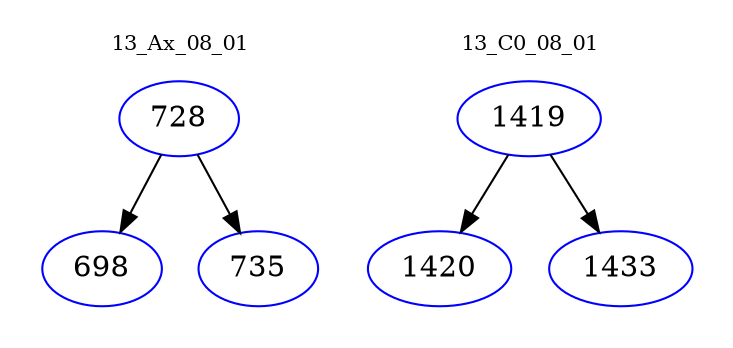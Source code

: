 digraph{
subgraph cluster_0 {
color = white
label = "13_Ax_08_01";
fontsize=10;
T0_728 [label="728", color="blue"]
T0_728 -> T0_698 [color="black"]
T0_698 [label="698", color="blue"]
T0_728 -> T0_735 [color="black"]
T0_735 [label="735", color="blue"]
}
subgraph cluster_1 {
color = white
label = "13_C0_08_01";
fontsize=10;
T1_1419 [label="1419", color="blue"]
T1_1419 -> T1_1420 [color="black"]
T1_1420 [label="1420", color="blue"]
T1_1419 -> T1_1433 [color="black"]
T1_1433 [label="1433", color="blue"]
}
}
